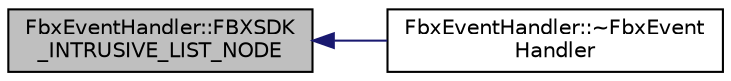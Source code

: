 digraph "FbxEventHandler::FBXSDK_INTRUSIVE_LIST_NODE"
{
  edge [fontname="Helvetica",fontsize="10",labelfontname="Helvetica",labelfontsize="10"];
  node [fontname="Helvetica",fontsize="10",shape=record];
  rankdir="LR";
  Node6 [label="FbxEventHandler::FBXSDK\l_INTRUSIVE_LIST_NODE",height=0.2,width=0.4,color="black", fillcolor="grey75", style="filled", fontcolor="black"];
  Node6 -> Node7 [dir="back",color="midnightblue",fontsize="10",style="solid",fontname="Helvetica"];
  Node7 [label="FbxEventHandler::~FbxEvent\lHandler",height=0.2,width=0.4,color="black", fillcolor="white", style="filled",URL="$class_fbx_event_handler.html#a2b420c30f76ba3ed1c9b9937c4964293"];
}
